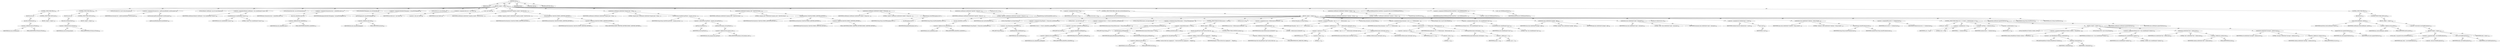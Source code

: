 digraph "stop" {  
"111669149701" [label = <(METHOD,stop)<SUB>153</SUB>> ]
"115964117003" [label = <(PARAM,this)<SUB>153</SUB>> ]
"25769803782" [label = <(BLOCK,&lt;empty&gt;,&lt;empty&gt;)<SUB>153</SUB>> ]
"47244640256" [label = <(CONTROL_STRUCTURE,TRY,try)<SUB>155</SUB>> ]
"25769803783" [label = <(BLOCK,try,try)<SUB>155</SUB>> ]
"30064771110" [label = <(join,this.errThread.join())<SUB>156</SUB>> ]
"30064771111" [label = <(&lt;operator&gt;.fieldAccess,this.errThread)<SUB>156</SUB>> ]
"68719476763" [label = <(IDENTIFIER,this,this.errThread.join())> ]
"55834574864" [label = <(FIELD_IDENTIFIER,errThread,errThread)<SUB>156</SUB>> ]
"47244640257" [label = <(CONTROL_STRUCTURE,CATCH,catch)<SUB>157</SUB>> ]
"25769803784" [label = <(BLOCK,&lt;empty&gt;,&lt;empty&gt;)<SUB>157</SUB>> ]
"47244640258" [label = <(CONTROL_STRUCTURE,TRY,try)<SUB>159</SUB>> ]
"25769803785" [label = <(BLOCK,try,try)<SUB>159</SUB>> ]
"30064771112" [label = <(flush,this.errStream.flush())<SUB>160</SUB>> ]
"30064771113" [label = <(&lt;operator&gt;.fieldAccess,this.errStream)<SUB>160</SUB>> ]
"68719476764" [label = <(IDENTIFIER,this,this.errStream.flush())> ]
"55834574865" [label = <(FIELD_IDENTIFIER,errStream,errStream)<SUB>160</SUB>> ]
"47244640259" [label = <(CONTROL_STRUCTURE,CATCH,catch)<SUB>161</SUB>> ]
"25769803786" [label = <(BLOCK,&lt;empty&gt;,&lt;empty&gt;)<SUB>161</SUB>> ]
"94489280513" [label = <(LOCAL,Document doc: org.w3c.dom.Document)<SUB>165</SUB>> ]
"30064771114" [label = <(&lt;operator&gt;.assignment,Document doc = getDocumentBuilder().newDocument())<SUB>165</SUB>> ]
"68719476765" [label = <(IDENTIFIER,doc,Document doc = getDocumentBuilder().newDocument())<SUB>165</SUB>> ]
"30064771115" [label = <(newDocument,getDocumentBuilder().newDocument())<SUB>165</SUB>> ]
"30064771116" [label = <(getDocumentBuilder,getDocumentBuilder())<SUB>165</SUB>> ]
"94489280514" [label = <(LOCAL,Element rootElement: org.w3c.dom.Element)<SUB>166</SUB>> ]
"30064771117" [label = <(&lt;operator&gt;.assignment,Element rootElement = doc.createElement(&quot;classes&quot;))<SUB>166</SUB>> ]
"68719476766" [label = <(IDENTIFIER,rootElement,Element rootElement = doc.createElement(&quot;classes&quot;))<SUB>166</SUB>> ]
"30064771118" [label = <(createElement,doc.createElement(&quot;classes&quot;))<SUB>166</SUB>> ]
"68719476767" [label = <(IDENTIFIER,doc,doc.createElement(&quot;classes&quot;))<SUB>166</SUB>> ]
"90194313217" [label = <(LITERAL,&quot;classes&quot;,doc.createElement(&quot;classes&quot;))<SUB>166</SUB>> ]
"94489280515" [label = <(LOCAL,Enumeration keys: java.util.Enumeration)<SUB>167</SUB>> ]
"30064771119" [label = <(&lt;operator&gt;.assignment,Enumeration keys = auditedFiles.keys())<SUB>167</SUB>> ]
"68719476768" [label = <(IDENTIFIER,keys,Enumeration keys = auditedFiles.keys())<SUB>167</SUB>> ]
"30064771120" [label = <(keys,this.auditedFiles.keys())<SUB>167</SUB>> ]
"30064771121" [label = <(&lt;operator&gt;.fieldAccess,this.auditedFiles)<SUB>167</SUB>> ]
"68719476769" [label = <(IDENTIFIER,this,this.auditedFiles.keys())> ]
"55834574866" [label = <(FIELD_IDENTIFIER,auditedFiles,auditedFiles)<SUB>167</SUB>> ]
"94489280516" [label = <(LOCAL,Hashtable filemapping: java.util.Hashtable)<SUB>168</SUB>> ]
"30064771122" [label = <(&lt;operator&gt;.assignment,Hashtable filemapping = task.getFileMapping())<SUB>168</SUB>> ]
"68719476770" [label = <(IDENTIFIER,filemapping,Hashtable filemapping = task.getFileMapping())<SUB>168</SUB>> ]
"30064771123" [label = <(getFileMapping,this.task.getFileMapping())<SUB>168</SUB>> ]
"30064771124" [label = <(&lt;operator&gt;.fieldAccess,this.task)<SUB>168</SUB>> ]
"68719476771" [label = <(IDENTIFIER,this,this.task.getFileMapping())> ]
"55834574867" [label = <(FIELD_IDENTIFIER,task,task)<SUB>168</SUB>> ]
"94489280517" [label = <(LOCAL,Date now: java.util.Date)<SUB>169</SUB>> ]
"30064771125" [label = <(&lt;operator&gt;.assignment,Date now = new Date())<SUB>169</SUB>> ]
"68719476772" [label = <(IDENTIFIER,now,Date now = new Date())<SUB>169</SUB>> ]
"30064771126" [label = <(&lt;operator&gt;.alloc,new Date())<SUB>169</SUB>> ]
"30064771127" [label = <(&lt;init&gt;,new Date())<SUB>169</SUB>> ]
"68719476773" [label = <(IDENTIFIER,now,new Date())<SUB>169</SUB>> ]
"30064771128" [label = <(setAttribute,setAttribute(&quot;snapshot_created&quot;, DateUtils.form...)<SUB>170</SUB>> ]
"68719476774" [label = <(IDENTIFIER,rootElement,setAttribute(&quot;snapshot_created&quot;, DateUtils.form...)<SUB>170</SUB>> ]
"90194313218" [label = <(LITERAL,&quot;snapshot_created&quot;,setAttribute(&quot;snapshot_created&quot;, DateUtils.form...)<SUB>170</SUB>> ]
"30064771129" [label = <(format,format(now, DateUtils.ISO8601_DATETIME_PATTERN))<SUB>171</SUB>> ]
"68719476775" [label = <(IDENTIFIER,DateUtils,format(now, DateUtils.ISO8601_DATETIME_PATTERN))<SUB>171</SUB>> ]
"68719476776" [label = <(IDENTIFIER,now,format(now, DateUtils.ISO8601_DATETIME_PATTERN))<SUB>171</SUB>> ]
"30064771130" [label = <(&lt;operator&gt;.fieldAccess,DateUtils.ISO8601_DATETIME_PATTERN)<SUB>171</SUB>> ]
"68719476777" [label = <(IDENTIFIER,DateUtils,format(now, DateUtils.ISO8601_DATETIME_PATTERN))<SUB>171</SUB>> ]
"55834574868" [label = <(FIELD_IDENTIFIER,ISO8601_DATETIME_PATTERN,ISO8601_DATETIME_PATTERN)<SUB>171</SUB>> ]
"30064771131" [label = <(setAttribute,rootElement.setAttribute(&quot;elapsed_time&quot;, String...)<SUB>172</SUB>> ]
"68719476778" [label = <(IDENTIFIER,rootElement,rootElement.setAttribute(&quot;elapsed_time&quot;, String...)<SUB>172</SUB>> ]
"90194313219" [label = <(LITERAL,&quot;elapsed_time&quot;,rootElement.setAttribute(&quot;elapsed_time&quot;, String...)<SUB>172</SUB>> ]
"30064771132" [label = <(valueOf,String.valueOf(now.getTime() - program_start.ge...)<SUB>173</SUB>> ]
"68719476779" [label = <(IDENTIFIER,String,String.valueOf(now.getTime() - program_start.ge...)<SUB>173</SUB>> ]
"30064771133" [label = <(&lt;operator&gt;.subtraction,now.getTime() - program_start.getTime())<SUB>173</SUB>> ]
"30064771134" [label = <(getTime,now.getTime())<SUB>173</SUB>> ]
"68719476780" [label = <(IDENTIFIER,now,now.getTime())<SUB>173</SUB>> ]
"30064771135" [label = <(getTime,this.program_start.getTime())<SUB>173</SUB>> ]
"30064771136" [label = <(&lt;operator&gt;.fieldAccess,this.program_start)<SUB>173</SUB>> ]
"68719476781" [label = <(IDENTIFIER,this,this.program_start.getTime())> ]
"55834574869" [label = <(FIELD_IDENTIFIER,program_start,program_start)<SUB>173</SUB>> ]
"30064771137" [label = <(setAttribute,setAttribute(&quot;program_start&quot;, DateUtils.format(...)<SUB>174</SUB>> ]
"68719476782" [label = <(IDENTIFIER,rootElement,setAttribute(&quot;program_start&quot;, DateUtils.format(...)<SUB>174</SUB>> ]
"90194313220" [label = <(LITERAL,&quot;program_start&quot;,setAttribute(&quot;program_start&quot;, DateUtils.format(...)<SUB>174</SUB>> ]
"30064771138" [label = <(format,format(now, DateUtils.ISO8601_DATETIME_PATTERN))<SUB>175</SUB>> ]
"68719476783" [label = <(IDENTIFIER,DateUtils,format(now, DateUtils.ISO8601_DATETIME_PATTERN))<SUB>175</SUB>> ]
"68719476784" [label = <(IDENTIFIER,now,format(now, DateUtils.ISO8601_DATETIME_PATTERN))<SUB>175</SUB>> ]
"30064771139" [label = <(&lt;operator&gt;.fieldAccess,DateUtils.ISO8601_DATETIME_PATTERN)<SUB>175</SUB>> ]
"68719476785" [label = <(IDENTIFIER,DateUtils,format(now, DateUtils.ISO8601_DATETIME_PATTERN))<SUB>175</SUB>> ]
"55834574870" [label = <(FIELD_IDENTIFIER,ISO8601_DATETIME_PATTERN,ISO8601_DATETIME_PATTERN)<SUB>175</SUB>> ]
"30064771140" [label = <(setAttribute,rootElement.setAttribute(&quot;audited&quot;, String.valu...)<SUB>176</SUB>> ]
"68719476786" [label = <(IDENTIFIER,rootElement,rootElement.setAttribute(&quot;audited&quot;, String.valu...)<SUB>176</SUB>> ]
"90194313221" [label = <(LITERAL,&quot;audited&quot;,rootElement.setAttribute(&quot;audited&quot;, String.valu...)<SUB>176</SUB>> ]
"30064771141" [label = <(valueOf,String.valueOf(filemapping.size()))<SUB>177</SUB>> ]
"68719476787" [label = <(IDENTIFIER,String,String.valueOf(filemapping.size()))<SUB>177</SUB>> ]
"30064771142" [label = <(size,filemapping.size())<SUB>177</SUB>> ]
"68719476788" [label = <(IDENTIFIER,filemapping,filemapping.size())<SUB>177</SUB>> ]
"30064771143" [label = <(setAttribute,rootElement.setAttribute(&quot;reported&quot;, String.val...)<SUB>178</SUB>> ]
"68719476789" [label = <(IDENTIFIER,rootElement,rootElement.setAttribute(&quot;reported&quot;, String.val...)<SUB>178</SUB>> ]
"90194313222" [label = <(LITERAL,&quot;reported&quot;,rootElement.setAttribute(&quot;reported&quot;, String.val...)<SUB>178</SUB>> ]
"30064771144" [label = <(valueOf,String.valueOf(auditedFiles.size()))<SUB>179</SUB>> ]
"68719476790" [label = <(IDENTIFIER,String,String.valueOf(auditedFiles.size()))<SUB>179</SUB>> ]
"30064771145" [label = <(size,this.auditedFiles.size())<SUB>179</SUB>> ]
"30064771146" [label = <(&lt;operator&gt;.fieldAccess,this.auditedFiles)<SUB>179</SUB>> ]
"68719476791" [label = <(IDENTIFIER,this,this.auditedFiles.size())> ]
"55834574871" [label = <(FIELD_IDENTIFIER,auditedFiles,auditedFiles)<SUB>179</SUB>> ]
"94489280518" [label = <(LOCAL,int errors: int)<SUB>180</SUB>> ]
"30064771147" [label = <(&lt;operator&gt;.assignment,int errors = 0)<SUB>180</SUB>> ]
"68719476792" [label = <(IDENTIFIER,errors,int errors = 0)<SUB>180</SUB>> ]
"90194313223" [label = <(LITERAL,0,int errors = 0)<SUB>180</SUB>> ]
"47244640260" [label = <(CONTROL_STRUCTURE,WHILE,while (keys.hasMoreElements()))<SUB>181</SUB>> ]
"30064771148" [label = <(hasMoreElements,keys.hasMoreElements())<SUB>181</SUB>> ]
"68719476793" [label = <(IDENTIFIER,keys,keys.hasMoreElements())<SUB>181</SUB>> ]
"25769803787" [label = <(BLOCK,&lt;empty&gt;,&lt;empty&gt;)<SUB>181</SUB>> ]
"94489280519" [label = <(LOCAL,String filepath: java.lang.String)<SUB>182</SUB>> ]
"30064771149" [label = <(&lt;operator&gt;.assignment,String filepath = (String) keys.nextElement())<SUB>182</SUB>> ]
"68719476794" [label = <(IDENTIFIER,filepath,String filepath = (String) keys.nextElement())<SUB>182</SUB>> ]
"30064771150" [label = <(&lt;operator&gt;.cast,(String) keys.nextElement())<SUB>182</SUB>> ]
"180388626432" [label = <(TYPE_REF,String,String)<SUB>182</SUB>> ]
"30064771151" [label = <(nextElement,keys.nextElement())<SUB>182</SUB>> ]
"68719476795" [label = <(IDENTIFIER,keys,keys.nextElement())<SUB>182</SUB>> ]
"94489280520" [label = <(LOCAL,Vector v: java.util.Vector)<SUB>183</SUB>> ]
"30064771152" [label = <(&lt;operator&gt;.assignment,Vector v = (Vector) auditedFiles.get(filepath))<SUB>183</SUB>> ]
"68719476796" [label = <(IDENTIFIER,v,Vector v = (Vector) auditedFiles.get(filepath))<SUB>183</SUB>> ]
"30064771153" [label = <(&lt;operator&gt;.cast,(Vector) auditedFiles.get(filepath))<SUB>183</SUB>> ]
"180388626433" [label = <(TYPE_REF,Vector,Vector)<SUB>183</SUB>> ]
"30064771154" [label = <(get,this.auditedFiles.get(filepath))<SUB>183</SUB>> ]
"30064771155" [label = <(&lt;operator&gt;.fieldAccess,this.auditedFiles)<SUB>183</SUB>> ]
"68719476797" [label = <(IDENTIFIER,this,this.auditedFiles.get(filepath))> ]
"55834574872" [label = <(FIELD_IDENTIFIER,auditedFiles,auditedFiles)<SUB>183</SUB>> ]
"68719476798" [label = <(IDENTIFIER,filepath,this.auditedFiles.get(filepath))<SUB>183</SUB>> ]
"94489280521" [label = <(LOCAL,String fullclassname: java.lang.String)<SUB>184</SUB>> ]
"30064771156" [label = <(&lt;operator&gt;.assignment,String fullclassname = (String) filemapping.get...)<SUB>184</SUB>> ]
"68719476799" [label = <(IDENTIFIER,fullclassname,String fullclassname = (String) filemapping.get...)<SUB>184</SUB>> ]
"30064771157" [label = <(&lt;operator&gt;.cast,(String) filemapping.get(filepath))<SUB>184</SUB>> ]
"180388626434" [label = <(TYPE_REF,String,String)<SUB>184</SUB>> ]
"30064771158" [label = <(get,filemapping.get(filepath))<SUB>184</SUB>> ]
"68719476800" [label = <(IDENTIFIER,filemapping,filemapping.get(filepath))<SUB>184</SUB>> ]
"68719476801" [label = <(IDENTIFIER,filepath,filemapping.get(filepath))<SUB>184</SUB>> ]
"47244640261" [label = <(CONTROL_STRUCTURE,IF,if (fullclassname == null))<SUB>185</SUB>> ]
"30064771159" [label = <(&lt;operator&gt;.equals,fullclassname == null)<SUB>185</SUB>> ]
"68719476802" [label = <(IDENTIFIER,fullclassname,fullclassname == null)<SUB>185</SUB>> ]
"90194313224" [label = <(LITERAL,null,fullclassname == null)<SUB>185</SUB>> ]
"25769803788" [label = <(BLOCK,&lt;empty&gt;,&lt;empty&gt;)<SUB>185</SUB>> ]
"30064771160" [label = <(log,this.task.getProject().log(&quot;Could not find clas...)<SUB>186</SUB>> ]
"30064771161" [label = <(getProject,this.task.getProject())<SUB>186</SUB>> ]
"30064771162" [label = <(&lt;operator&gt;.fieldAccess,this.task)<SUB>186</SUB>> ]
"68719476803" [label = <(IDENTIFIER,this,this.task.getProject())> ]
"55834574873" [label = <(FIELD_IDENTIFIER,task,task)<SUB>186</SUB>> ]
"30064771163" [label = <(&lt;operator&gt;.addition,&quot;Could not find class mapping for &quot; + filepath)<SUB>186</SUB>> ]
"90194313225" [label = <(LITERAL,&quot;Could not find class mapping for &quot;,&quot;Could not find class mapping for &quot; + filepath)<SUB>186</SUB>> ]
"68719476804" [label = <(IDENTIFIER,filepath,&quot;Could not find class mapping for &quot; + filepath)<SUB>187</SUB>> ]
"30064771164" [label = <(&lt;operator&gt;.fieldAccess,Project.MSG_WARN)<SUB>187</SUB>> ]
"68719476805" [label = <(IDENTIFIER,Project,this.task.getProject().log(&quot;Could not find clas...)<SUB>187</SUB>> ]
"55834574874" [label = <(FIELD_IDENTIFIER,MSG_WARN,MSG_WARN)<SUB>187</SUB>> ]
"47244640262" [label = <(CONTROL_STRUCTURE,CONTINUE,continue;)<SUB>188</SUB>> ]
"94489280522" [label = <(LOCAL,int pos: int)<SUB>190</SUB>> ]
"30064771165" [label = <(&lt;operator&gt;.assignment,int pos = fullclassname.lastIndexOf('.'))<SUB>190</SUB>> ]
"68719476806" [label = <(IDENTIFIER,pos,int pos = fullclassname.lastIndexOf('.'))<SUB>190</SUB>> ]
"30064771166" [label = <(lastIndexOf,fullclassname.lastIndexOf('.'))<SUB>190</SUB>> ]
"68719476807" [label = <(IDENTIFIER,fullclassname,fullclassname.lastIndexOf('.'))<SUB>190</SUB>> ]
"90194313226" [label = <(LITERAL,'.',fullclassname.lastIndexOf('.'))<SUB>190</SUB>> ]
"94489280523" [label = <(LOCAL,String pkg: java.lang.String)<SUB>191</SUB>> ]
"30064771167" [label = <(&lt;operator&gt;.assignment,String pkg = (pos == -1) ? &quot;&quot; : fullclassname.s...)<SUB>191</SUB>> ]
"68719476808" [label = <(IDENTIFIER,pkg,String pkg = (pos == -1) ? &quot;&quot; : fullclassname.s...)<SUB>191</SUB>> ]
"30064771168" [label = <(&lt;operator&gt;.conditional,(pos == -1) ? &quot;&quot; : fullclassname.substring(0, pos))<SUB>191</SUB>> ]
"30064771169" [label = <(&lt;operator&gt;.equals,pos == -1)<SUB>191</SUB>> ]
"68719476809" [label = <(IDENTIFIER,pos,pos == -1)<SUB>191</SUB>> ]
"30064771170" [label = <(&lt;operator&gt;.minus,-1)<SUB>191</SUB>> ]
"90194313227" [label = <(LITERAL,1,-1)<SUB>191</SUB>> ]
"90194313228" [label = <(LITERAL,&quot;&quot;,(pos == -1) ? &quot;&quot; : fullclassname.substring(0, pos))<SUB>191</SUB>> ]
"30064771171" [label = <(substring,fullclassname.substring(0, pos))<SUB>191</SUB>> ]
"68719476810" [label = <(IDENTIFIER,fullclassname,fullclassname.substring(0, pos))<SUB>191</SUB>> ]
"90194313229" [label = <(LITERAL,0,fullclassname.substring(0, pos))<SUB>191</SUB>> ]
"68719476811" [label = <(IDENTIFIER,pos,fullclassname.substring(0, pos))<SUB>191</SUB>> ]
"94489280524" [label = <(LOCAL,String clazzname: java.lang.String)<SUB>192</SUB>> ]
"30064771172" [label = <(&lt;operator&gt;.assignment,String clazzname = (pos == -1) ? fullclassname ...)<SUB>192</SUB>> ]
"68719476812" [label = <(IDENTIFIER,clazzname,String clazzname = (pos == -1) ? fullclassname ...)<SUB>192</SUB>> ]
"30064771173" [label = <(&lt;operator&gt;.conditional,(pos == -1) ? fullclassname : fullclassname.sub...)<SUB>192</SUB>> ]
"30064771174" [label = <(&lt;operator&gt;.equals,pos == -1)<SUB>192</SUB>> ]
"68719476813" [label = <(IDENTIFIER,pos,pos == -1)<SUB>192</SUB>> ]
"30064771175" [label = <(&lt;operator&gt;.minus,-1)<SUB>192</SUB>> ]
"90194313230" [label = <(LITERAL,1,-1)<SUB>192</SUB>> ]
"68719476814" [label = <(IDENTIFIER,fullclassname,(pos == -1) ? fullclassname : fullclassname.sub...)<SUB>192</SUB>> ]
"30064771176" [label = <(substring,fullclassname.substring(pos + 1))<SUB>192</SUB>> ]
"68719476815" [label = <(IDENTIFIER,fullclassname,fullclassname.substring(pos + 1))<SUB>192</SUB>> ]
"30064771177" [label = <(&lt;operator&gt;.addition,pos + 1)<SUB>192</SUB>> ]
"68719476816" [label = <(IDENTIFIER,pos,pos + 1)<SUB>192</SUB>> ]
"90194313231" [label = <(LITERAL,1,pos + 1)<SUB>192</SUB>> ]
"94489280525" [label = <(LOCAL,Element clazz: org.w3c.dom.Element)<SUB>193</SUB>> ]
"30064771178" [label = <(&lt;operator&gt;.assignment,Element clazz = doc.createElement(&quot;class&quot;))<SUB>193</SUB>> ]
"68719476817" [label = <(IDENTIFIER,clazz,Element clazz = doc.createElement(&quot;class&quot;))<SUB>193</SUB>> ]
"30064771179" [label = <(createElement,doc.createElement(&quot;class&quot;))<SUB>193</SUB>> ]
"68719476818" [label = <(IDENTIFIER,doc,doc.createElement(&quot;class&quot;))<SUB>193</SUB>> ]
"90194313232" [label = <(LITERAL,&quot;class&quot;,doc.createElement(&quot;class&quot;))<SUB>193</SUB>> ]
"30064771180" [label = <(setAttribute,clazz.setAttribute(&quot;package&quot;, pkg))<SUB>194</SUB>> ]
"68719476819" [label = <(IDENTIFIER,clazz,clazz.setAttribute(&quot;package&quot;, pkg))<SUB>194</SUB>> ]
"90194313233" [label = <(LITERAL,&quot;package&quot;,clazz.setAttribute(&quot;package&quot;, pkg))<SUB>194</SUB>> ]
"68719476820" [label = <(IDENTIFIER,pkg,clazz.setAttribute(&quot;package&quot;, pkg))<SUB>194</SUB>> ]
"30064771181" [label = <(setAttribute,clazz.setAttribute(&quot;name&quot;, clazzname))<SUB>195</SUB>> ]
"68719476821" [label = <(IDENTIFIER,clazz,clazz.setAttribute(&quot;name&quot;, clazzname))<SUB>195</SUB>> ]
"90194313234" [label = <(LITERAL,&quot;name&quot;,clazz.setAttribute(&quot;name&quot;, clazzname))<SUB>195</SUB>> ]
"68719476822" [label = <(IDENTIFIER,clazzname,clazz.setAttribute(&quot;name&quot;, clazzname))<SUB>195</SUB>> ]
"94489280526" [label = <(LOCAL,int violationCount: int)<SUB>196</SUB>> ]
"30064771182" [label = <(&lt;operator&gt;.assignment,int violationCount = v.size())<SUB>196</SUB>> ]
"68719476823" [label = <(IDENTIFIER,violationCount,int violationCount = v.size())<SUB>196</SUB>> ]
"30064771183" [label = <(size,v.size())<SUB>196</SUB>> ]
"68719476824" [label = <(IDENTIFIER,v,v.size())<SUB>196</SUB>> ]
"30064771184" [label = <(setAttribute,clazz.setAttribute(&quot;violations&quot;, String.valueOf...)<SUB>197</SUB>> ]
"68719476825" [label = <(IDENTIFIER,clazz,clazz.setAttribute(&quot;violations&quot;, String.valueOf...)<SUB>197</SUB>> ]
"90194313235" [label = <(LITERAL,&quot;violations&quot;,clazz.setAttribute(&quot;violations&quot;, String.valueOf...)<SUB>197</SUB>> ]
"30064771185" [label = <(valueOf,String.valueOf(violationCount))<SUB>197</SUB>> ]
"68719476826" [label = <(IDENTIFIER,String,String.valueOf(violationCount))<SUB>197</SUB>> ]
"68719476827" [label = <(IDENTIFIER,violationCount,String.valueOf(violationCount))<SUB>197</SUB>> ]
"30064771186" [label = <(&lt;operator&gt;.assignmentPlus,errors += violationCount)<SUB>198</SUB>> ]
"68719476828" [label = <(IDENTIFIER,errors,errors += violationCount)<SUB>198</SUB>> ]
"68719476829" [label = <(IDENTIFIER,violationCount,errors += violationCount)<SUB>198</SUB>> ]
"47244640263" [label = <(CONTROL_STRUCTURE,FOR,for (int i = 0; Some(i &lt; violationCount); i++))<SUB>199</SUB>> ]
"94489280527" [label = <(LOCAL,int i: int)<SUB>199</SUB>> ]
"30064771187" [label = <(&lt;operator&gt;.assignment,int i = 0)<SUB>199</SUB>> ]
"68719476830" [label = <(IDENTIFIER,i,int i = 0)<SUB>199</SUB>> ]
"90194313236" [label = <(LITERAL,0,int i = 0)<SUB>199</SUB>> ]
"30064771188" [label = <(&lt;operator&gt;.lessThan,i &lt; violationCount)<SUB>199</SUB>> ]
"68719476831" [label = <(IDENTIFIER,i,i &lt; violationCount)<SUB>199</SUB>> ]
"68719476832" [label = <(IDENTIFIER,violationCount,i &lt; violationCount)<SUB>199</SUB>> ]
"30064771189" [label = <(&lt;operator&gt;.postIncrement,i++)<SUB>199</SUB>> ]
"68719476833" [label = <(IDENTIFIER,i,i++)<SUB>199</SUB>> ]
"25769803789" [label = <(BLOCK,&lt;empty&gt;,&lt;empty&gt;)<SUB>199</SUB>> ]
"94489280528" [label = <(LOCAL,MAuditParser.Violation violation: ANY)<SUB>200</SUB>> ]
"30064771190" [label = <(&lt;operator&gt;.assignment,MAuditParser.Violation violation = (MAuditParse...)<SUB>200</SUB>> ]
"68719476834" [label = <(IDENTIFIER,violation,MAuditParser.Violation violation = (MAuditParse...)<SUB>200</SUB>> ]
"30064771191" [label = <(&lt;operator&gt;.cast,(MAuditParser.Violation) v.elementAt(i))<SUB>200</SUB>> ]
"180388626435" [label = <(TYPE_REF,MAuditParser.Violation,MAuditParser.Violation)<SUB>200</SUB>> ]
"30064771192" [label = <(elementAt,v.elementAt(i))<SUB>200</SUB>> ]
"68719476835" [label = <(IDENTIFIER,v,v.elementAt(i))<SUB>200</SUB>> ]
"68719476836" [label = <(IDENTIFIER,i,v.elementAt(i))<SUB>200</SUB>> ]
"94489280529" [label = <(LOCAL,Element error: org.w3c.dom.Element)<SUB>201</SUB>> ]
"30064771193" [label = <(&lt;operator&gt;.assignment,Element error = doc.createElement(&quot;violation&quot;))<SUB>201</SUB>> ]
"68719476837" [label = <(IDENTIFIER,error,Element error = doc.createElement(&quot;violation&quot;))<SUB>201</SUB>> ]
"30064771194" [label = <(createElement,doc.createElement(&quot;violation&quot;))<SUB>201</SUB>> ]
"68719476838" [label = <(IDENTIFIER,doc,doc.createElement(&quot;violation&quot;))<SUB>201</SUB>> ]
"90194313237" [label = <(LITERAL,&quot;violation&quot;,doc.createElement(&quot;violation&quot;))<SUB>201</SUB>> ]
"30064771195" [label = <(setAttribute,setAttribute(&quot;line&quot;, violation.line))<SUB>202</SUB>> ]
"68719476839" [label = <(IDENTIFIER,error,setAttribute(&quot;line&quot;, violation.line))<SUB>202</SUB>> ]
"90194313238" [label = <(LITERAL,&quot;line&quot;,setAttribute(&quot;line&quot;, violation.line))<SUB>202</SUB>> ]
"30064771196" [label = <(&lt;operator&gt;.fieldAccess,violation.line)<SUB>202</SUB>> ]
"68719476840" [label = <(IDENTIFIER,violation,setAttribute(&quot;line&quot;, violation.line))<SUB>202</SUB>> ]
"55834574875" [label = <(FIELD_IDENTIFIER,line,line)<SUB>202</SUB>> ]
"30064771197" [label = <(setAttribute,setAttribute(&quot;message&quot;, violation.error))<SUB>203</SUB>> ]
"68719476841" [label = <(IDENTIFIER,error,setAttribute(&quot;message&quot;, violation.error))<SUB>203</SUB>> ]
"90194313239" [label = <(LITERAL,&quot;message&quot;,setAttribute(&quot;message&quot;, violation.error))<SUB>203</SUB>> ]
"30064771198" [label = <(&lt;operator&gt;.fieldAccess,violation.error)<SUB>203</SUB>> ]
"68719476842" [label = <(IDENTIFIER,violation,setAttribute(&quot;message&quot;, violation.error))<SUB>203</SUB>> ]
"55834574876" [label = <(FIELD_IDENTIFIER,error,error)<SUB>203</SUB>> ]
"30064771199" [label = <(appendChild,clazz.appendChild(error))<SUB>204</SUB>> ]
"68719476843" [label = <(IDENTIFIER,clazz,clazz.appendChild(error))<SUB>204</SUB>> ]
"68719476844" [label = <(IDENTIFIER,error,clazz.appendChild(error))<SUB>204</SUB>> ]
"30064771200" [label = <(appendChild,rootElement.appendChild(clazz))<SUB>206</SUB>> ]
"68719476845" [label = <(IDENTIFIER,rootElement,rootElement.appendChild(clazz))<SUB>206</SUB>> ]
"68719476846" [label = <(IDENTIFIER,clazz,rootElement.appendChild(clazz))<SUB>206</SUB>> ]
"30064771201" [label = <(setAttribute,rootElement.setAttribute(&quot;violations&quot;, String.v...)<SUB>208</SUB>> ]
"68719476847" [label = <(IDENTIFIER,rootElement,rootElement.setAttribute(&quot;violations&quot;, String.v...)<SUB>208</SUB>> ]
"90194313240" [label = <(LITERAL,&quot;violations&quot;,rootElement.setAttribute(&quot;violations&quot;, String.v...)<SUB>208</SUB>> ]
"30064771202" [label = <(valueOf,String.valueOf(errors))<SUB>208</SUB>> ]
"68719476848" [label = <(IDENTIFIER,String,String.valueOf(errors))<SUB>208</SUB>> ]
"68719476849" [label = <(IDENTIFIER,errors,String.valueOf(errors))<SUB>208</SUB>> ]
"94489280530" [label = <(LOCAL,DOMElementWriter domWriter: org.apache.tools.ant.util.DOMElementWriter)<SUB>211</SUB>> ]
"30064771203" [label = <(&lt;operator&gt;.assignment,DOMElementWriter domWriter = new DOMElementWrit...)<SUB>211</SUB>> ]
"68719476850" [label = <(IDENTIFIER,domWriter,DOMElementWriter domWriter = new DOMElementWrit...)<SUB>211</SUB>> ]
"30064771204" [label = <(&lt;operator&gt;.alloc,new DOMElementWriter())<SUB>211</SUB>> ]
"30064771205" [label = <(&lt;init&gt;,new DOMElementWriter())<SUB>211</SUB>> ]
"68719476851" [label = <(IDENTIFIER,domWriter,new DOMElementWriter())<SUB>211</SUB>> ]
"47244640264" [label = <(CONTROL_STRUCTURE,TRY,try)<SUB>212</SUB>> ]
"25769803790" [label = <(BLOCK,try,try)<SUB>212</SUB>> ]
"30064771206" [label = <(write,write(rootElement, xmlOut))<SUB>213</SUB>> ]
"68719476852" [label = <(IDENTIFIER,domWriter,write(rootElement, xmlOut))<SUB>213</SUB>> ]
"68719476853" [label = <(IDENTIFIER,rootElement,write(rootElement, xmlOut))<SUB>213</SUB>> ]
"30064771207" [label = <(&lt;operator&gt;.fieldAccess,this.xmlOut)<SUB>213</SUB>> ]
"68719476854" [label = <(IDENTIFIER,this,write(rootElement, xmlOut))> ]
"55834574877" [label = <(FIELD_IDENTIFIER,xmlOut,xmlOut)<SUB>213</SUB>> ]
"47244640265" [label = <(CONTROL_STRUCTURE,CATCH,catch)<SUB>214</SUB>> ]
"25769803791" [label = <(BLOCK,&lt;empty&gt;,&lt;empty&gt;)<SUB>214</SUB>> ]
"30064771208" [label = <(&lt;operator&gt;.throw,throw new BuildException(e);)<SUB>215</SUB>> ]
"25769803792" [label = <(BLOCK,&lt;empty&gt;,&lt;empty&gt;)<SUB>215</SUB>> ]
"94489280531" [label = <(LOCAL,$obj1: org.apache.tools.ant.BuildException)<SUB>215</SUB>> ]
"30064771209" [label = <(&lt;operator&gt;.assignment,$obj1 = new BuildException(e))<SUB>215</SUB>> ]
"68719476855" [label = <(IDENTIFIER,$obj1,$obj1 = new BuildException(e))<SUB>215</SUB>> ]
"30064771210" [label = <(&lt;operator&gt;.alloc,new BuildException(e))<SUB>215</SUB>> ]
"30064771211" [label = <(&lt;init&gt;,new BuildException(e))<SUB>215</SUB>> ]
"68719476856" [label = <(IDENTIFIER,$obj1,new BuildException(e))<SUB>215</SUB>> ]
"68719476857" [label = <(IDENTIFIER,e,new BuildException(e))<SUB>215</SUB>> ]
"68719476858" [label = <(IDENTIFIER,$obj1,&lt;empty&gt;)<SUB>215</SUB>> ]
"133143986192" [label = <(MODIFIER,PUBLIC)> ]
"133143986193" [label = <(MODIFIER,VIRTUAL)> ]
"128849018885" [label = <(METHOD_RETURN,void)<SUB>153</SUB>> ]
  "111669149701" -> "115964117003"  [ label = "AST: "] 
  "111669149701" -> "25769803782"  [ label = "AST: "] 
  "111669149701" -> "133143986192"  [ label = "AST: "] 
  "111669149701" -> "133143986193"  [ label = "AST: "] 
  "111669149701" -> "128849018885"  [ label = "AST: "] 
  "25769803782" -> "47244640256"  [ label = "AST: "] 
  "25769803782" -> "47244640258"  [ label = "AST: "] 
  "25769803782" -> "94489280513"  [ label = "AST: "] 
  "25769803782" -> "30064771114"  [ label = "AST: "] 
  "25769803782" -> "94489280514"  [ label = "AST: "] 
  "25769803782" -> "30064771117"  [ label = "AST: "] 
  "25769803782" -> "94489280515"  [ label = "AST: "] 
  "25769803782" -> "30064771119"  [ label = "AST: "] 
  "25769803782" -> "94489280516"  [ label = "AST: "] 
  "25769803782" -> "30064771122"  [ label = "AST: "] 
  "25769803782" -> "94489280517"  [ label = "AST: "] 
  "25769803782" -> "30064771125"  [ label = "AST: "] 
  "25769803782" -> "30064771127"  [ label = "AST: "] 
  "25769803782" -> "30064771128"  [ label = "AST: "] 
  "25769803782" -> "30064771131"  [ label = "AST: "] 
  "25769803782" -> "30064771137"  [ label = "AST: "] 
  "25769803782" -> "30064771140"  [ label = "AST: "] 
  "25769803782" -> "30064771143"  [ label = "AST: "] 
  "25769803782" -> "94489280518"  [ label = "AST: "] 
  "25769803782" -> "30064771147"  [ label = "AST: "] 
  "25769803782" -> "47244640260"  [ label = "AST: "] 
  "25769803782" -> "30064771201"  [ label = "AST: "] 
  "25769803782" -> "94489280530"  [ label = "AST: "] 
  "25769803782" -> "30064771203"  [ label = "AST: "] 
  "25769803782" -> "30064771205"  [ label = "AST: "] 
  "25769803782" -> "47244640264"  [ label = "AST: "] 
  "47244640256" -> "25769803783"  [ label = "AST: "] 
  "47244640256" -> "47244640257"  [ label = "AST: "] 
  "25769803783" -> "30064771110"  [ label = "AST: "] 
  "30064771110" -> "30064771111"  [ label = "AST: "] 
  "30064771111" -> "68719476763"  [ label = "AST: "] 
  "30064771111" -> "55834574864"  [ label = "AST: "] 
  "47244640257" -> "25769803784"  [ label = "AST: "] 
  "47244640258" -> "25769803785"  [ label = "AST: "] 
  "47244640258" -> "47244640259"  [ label = "AST: "] 
  "25769803785" -> "30064771112"  [ label = "AST: "] 
  "30064771112" -> "30064771113"  [ label = "AST: "] 
  "30064771113" -> "68719476764"  [ label = "AST: "] 
  "30064771113" -> "55834574865"  [ label = "AST: "] 
  "47244640259" -> "25769803786"  [ label = "AST: "] 
  "30064771114" -> "68719476765"  [ label = "AST: "] 
  "30064771114" -> "30064771115"  [ label = "AST: "] 
  "30064771115" -> "30064771116"  [ label = "AST: "] 
  "30064771117" -> "68719476766"  [ label = "AST: "] 
  "30064771117" -> "30064771118"  [ label = "AST: "] 
  "30064771118" -> "68719476767"  [ label = "AST: "] 
  "30064771118" -> "90194313217"  [ label = "AST: "] 
  "30064771119" -> "68719476768"  [ label = "AST: "] 
  "30064771119" -> "30064771120"  [ label = "AST: "] 
  "30064771120" -> "30064771121"  [ label = "AST: "] 
  "30064771121" -> "68719476769"  [ label = "AST: "] 
  "30064771121" -> "55834574866"  [ label = "AST: "] 
  "30064771122" -> "68719476770"  [ label = "AST: "] 
  "30064771122" -> "30064771123"  [ label = "AST: "] 
  "30064771123" -> "30064771124"  [ label = "AST: "] 
  "30064771124" -> "68719476771"  [ label = "AST: "] 
  "30064771124" -> "55834574867"  [ label = "AST: "] 
  "30064771125" -> "68719476772"  [ label = "AST: "] 
  "30064771125" -> "30064771126"  [ label = "AST: "] 
  "30064771127" -> "68719476773"  [ label = "AST: "] 
  "30064771128" -> "68719476774"  [ label = "AST: "] 
  "30064771128" -> "90194313218"  [ label = "AST: "] 
  "30064771128" -> "30064771129"  [ label = "AST: "] 
  "30064771129" -> "68719476775"  [ label = "AST: "] 
  "30064771129" -> "68719476776"  [ label = "AST: "] 
  "30064771129" -> "30064771130"  [ label = "AST: "] 
  "30064771130" -> "68719476777"  [ label = "AST: "] 
  "30064771130" -> "55834574868"  [ label = "AST: "] 
  "30064771131" -> "68719476778"  [ label = "AST: "] 
  "30064771131" -> "90194313219"  [ label = "AST: "] 
  "30064771131" -> "30064771132"  [ label = "AST: "] 
  "30064771132" -> "68719476779"  [ label = "AST: "] 
  "30064771132" -> "30064771133"  [ label = "AST: "] 
  "30064771133" -> "30064771134"  [ label = "AST: "] 
  "30064771133" -> "30064771135"  [ label = "AST: "] 
  "30064771134" -> "68719476780"  [ label = "AST: "] 
  "30064771135" -> "30064771136"  [ label = "AST: "] 
  "30064771136" -> "68719476781"  [ label = "AST: "] 
  "30064771136" -> "55834574869"  [ label = "AST: "] 
  "30064771137" -> "68719476782"  [ label = "AST: "] 
  "30064771137" -> "90194313220"  [ label = "AST: "] 
  "30064771137" -> "30064771138"  [ label = "AST: "] 
  "30064771138" -> "68719476783"  [ label = "AST: "] 
  "30064771138" -> "68719476784"  [ label = "AST: "] 
  "30064771138" -> "30064771139"  [ label = "AST: "] 
  "30064771139" -> "68719476785"  [ label = "AST: "] 
  "30064771139" -> "55834574870"  [ label = "AST: "] 
  "30064771140" -> "68719476786"  [ label = "AST: "] 
  "30064771140" -> "90194313221"  [ label = "AST: "] 
  "30064771140" -> "30064771141"  [ label = "AST: "] 
  "30064771141" -> "68719476787"  [ label = "AST: "] 
  "30064771141" -> "30064771142"  [ label = "AST: "] 
  "30064771142" -> "68719476788"  [ label = "AST: "] 
  "30064771143" -> "68719476789"  [ label = "AST: "] 
  "30064771143" -> "90194313222"  [ label = "AST: "] 
  "30064771143" -> "30064771144"  [ label = "AST: "] 
  "30064771144" -> "68719476790"  [ label = "AST: "] 
  "30064771144" -> "30064771145"  [ label = "AST: "] 
  "30064771145" -> "30064771146"  [ label = "AST: "] 
  "30064771146" -> "68719476791"  [ label = "AST: "] 
  "30064771146" -> "55834574871"  [ label = "AST: "] 
  "30064771147" -> "68719476792"  [ label = "AST: "] 
  "30064771147" -> "90194313223"  [ label = "AST: "] 
  "47244640260" -> "30064771148"  [ label = "AST: "] 
  "47244640260" -> "25769803787"  [ label = "AST: "] 
  "30064771148" -> "68719476793"  [ label = "AST: "] 
  "25769803787" -> "94489280519"  [ label = "AST: "] 
  "25769803787" -> "30064771149"  [ label = "AST: "] 
  "25769803787" -> "94489280520"  [ label = "AST: "] 
  "25769803787" -> "30064771152"  [ label = "AST: "] 
  "25769803787" -> "94489280521"  [ label = "AST: "] 
  "25769803787" -> "30064771156"  [ label = "AST: "] 
  "25769803787" -> "47244640261"  [ label = "AST: "] 
  "25769803787" -> "94489280522"  [ label = "AST: "] 
  "25769803787" -> "30064771165"  [ label = "AST: "] 
  "25769803787" -> "94489280523"  [ label = "AST: "] 
  "25769803787" -> "30064771167"  [ label = "AST: "] 
  "25769803787" -> "94489280524"  [ label = "AST: "] 
  "25769803787" -> "30064771172"  [ label = "AST: "] 
  "25769803787" -> "94489280525"  [ label = "AST: "] 
  "25769803787" -> "30064771178"  [ label = "AST: "] 
  "25769803787" -> "30064771180"  [ label = "AST: "] 
  "25769803787" -> "30064771181"  [ label = "AST: "] 
  "25769803787" -> "94489280526"  [ label = "AST: "] 
  "25769803787" -> "30064771182"  [ label = "AST: "] 
  "25769803787" -> "30064771184"  [ label = "AST: "] 
  "25769803787" -> "30064771186"  [ label = "AST: "] 
  "25769803787" -> "47244640263"  [ label = "AST: "] 
  "25769803787" -> "30064771200"  [ label = "AST: "] 
  "30064771149" -> "68719476794"  [ label = "AST: "] 
  "30064771149" -> "30064771150"  [ label = "AST: "] 
  "30064771150" -> "180388626432"  [ label = "AST: "] 
  "30064771150" -> "30064771151"  [ label = "AST: "] 
  "30064771151" -> "68719476795"  [ label = "AST: "] 
  "30064771152" -> "68719476796"  [ label = "AST: "] 
  "30064771152" -> "30064771153"  [ label = "AST: "] 
  "30064771153" -> "180388626433"  [ label = "AST: "] 
  "30064771153" -> "30064771154"  [ label = "AST: "] 
  "30064771154" -> "30064771155"  [ label = "AST: "] 
  "30064771154" -> "68719476798"  [ label = "AST: "] 
  "30064771155" -> "68719476797"  [ label = "AST: "] 
  "30064771155" -> "55834574872"  [ label = "AST: "] 
  "30064771156" -> "68719476799"  [ label = "AST: "] 
  "30064771156" -> "30064771157"  [ label = "AST: "] 
  "30064771157" -> "180388626434"  [ label = "AST: "] 
  "30064771157" -> "30064771158"  [ label = "AST: "] 
  "30064771158" -> "68719476800"  [ label = "AST: "] 
  "30064771158" -> "68719476801"  [ label = "AST: "] 
  "47244640261" -> "30064771159"  [ label = "AST: "] 
  "47244640261" -> "25769803788"  [ label = "AST: "] 
  "30064771159" -> "68719476802"  [ label = "AST: "] 
  "30064771159" -> "90194313224"  [ label = "AST: "] 
  "25769803788" -> "30064771160"  [ label = "AST: "] 
  "25769803788" -> "47244640262"  [ label = "AST: "] 
  "30064771160" -> "30064771161"  [ label = "AST: "] 
  "30064771160" -> "30064771163"  [ label = "AST: "] 
  "30064771160" -> "30064771164"  [ label = "AST: "] 
  "30064771161" -> "30064771162"  [ label = "AST: "] 
  "30064771162" -> "68719476803"  [ label = "AST: "] 
  "30064771162" -> "55834574873"  [ label = "AST: "] 
  "30064771163" -> "90194313225"  [ label = "AST: "] 
  "30064771163" -> "68719476804"  [ label = "AST: "] 
  "30064771164" -> "68719476805"  [ label = "AST: "] 
  "30064771164" -> "55834574874"  [ label = "AST: "] 
  "30064771165" -> "68719476806"  [ label = "AST: "] 
  "30064771165" -> "30064771166"  [ label = "AST: "] 
  "30064771166" -> "68719476807"  [ label = "AST: "] 
  "30064771166" -> "90194313226"  [ label = "AST: "] 
  "30064771167" -> "68719476808"  [ label = "AST: "] 
  "30064771167" -> "30064771168"  [ label = "AST: "] 
  "30064771168" -> "30064771169"  [ label = "AST: "] 
  "30064771168" -> "90194313228"  [ label = "AST: "] 
  "30064771168" -> "30064771171"  [ label = "AST: "] 
  "30064771169" -> "68719476809"  [ label = "AST: "] 
  "30064771169" -> "30064771170"  [ label = "AST: "] 
  "30064771170" -> "90194313227"  [ label = "AST: "] 
  "30064771171" -> "68719476810"  [ label = "AST: "] 
  "30064771171" -> "90194313229"  [ label = "AST: "] 
  "30064771171" -> "68719476811"  [ label = "AST: "] 
  "30064771172" -> "68719476812"  [ label = "AST: "] 
  "30064771172" -> "30064771173"  [ label = "AST: "] 
  "30064771173" -> "30064771174"  [ label = "AST: "] 
  "30064771173" -> "68719476814"  [ label = "AST: "] 
  "30064771173" -> "30064771176"  [ label = "AST: "] 
  "30064771174" -> "68719476813"  [ label = "AST: "] 
  "30064771174" -> "30064771175"  [ label = "AST: "] 
  "30064771175" -> "90194313230"  [ label = "AST: "] 
  "30064771176" -> "68719476815"  [ label = "AST: "] 
  "30064771176" -> "30064771177"  [ label = "AST: "] 
  "30064771177" -> "68719476816"  [ label = "AST: "] 
  "30064771177" -> "90194313231"  [ label = "AST: "] 
  "30064771178" -> "68719476817"  [ label = "AST: "] 
  "30064771178" -> "30064771179"  [ label = "AST: "] 
  "30064771179" -> "68719476818"  [ label = "AST: "] 
  "30064771179" -> "90194313232"  [ label = "AST: "] 
  "30064771180" -> "68719476819"  [ label = "AST: "] 
  "30064771180" -> "90194313233"  [ label = "AST: "] 
  "30064771180" -> "68719476820"  [ label = "AST: "] 
  "30064771181" -> "68719476821"  [ label = "AST: "] 
  "30064771181" -> "90194313234"  [ label = "AST: "] 
  "30064771181" -> "68719476822"  [ label = "AST: "] 
  "30064771182" -> "68719476823"  [ label = "AST: "] 
  "30064771182" -> "30064771183"  [ label = "AST: "] 
  "30064771183" -> "68719476824"  [ label = "AST: "] 
  "30064771184" -> "68719476825"  [ label = "AST: "] 
  "30064771184" -> "90194313235"  [ label = "AST: "] 
  "30064771184" -> "30064771185"  [ label = "AST: "] 
  "30064771185" -> "68719476826"  [ label = "AST: "] 
  "30064771185" -> "68719476827"  [ label = "AST: "] 
  "30064771186" -> "68719476828"  [ label = "AST: "] 
  "30064771186" -> "68719476829"  [ label = "AST: "] 
  "47244640263" -> "94489280527"  [ label = "AST: "] 
  "47244640263" -> "30064771187"  [ label = "AST: "] 
  "47244640263" -> "30064771188"  [ label = "AST: "] 
  "47244640263" -> "30064771189"  [ label = "AST: "] 
  "47244640263" -> "25769803789"  [ label = "AST: "] 
  "30064771187" -> "68719476830"  [ label = "AST: "] 
  "30064771187" -> "90194313236"  [ label = "AST: "] 
  "30064771188" -> "68719476831"  [ label = "AST: "] 
  "30064771188" -> "68719476832"  [ label = "AST: "] 
  "30064771189" -> "68719476833"  [ label = "AST: "] 
  "25769803789" -> "94489280528"  [ label = "AST: "] 
  "25769803789" -> "30064771190"  [ label = "AST: "] 
  "25769803789" -> "94489280529"  [ label = "AST: "] 
  "25769803789" -> "30064771193"  [ label = "AST: "] 
  "25769803789" -> "30064771195"  [ label = "AST: "] 
  "25769803789" -> "30064771197"  [ label = "AST: "] 
  "25769803789" -> "30064771199"  [ label = "AST: "] 
  "30064771190" -> "68719476834"  [ label = "AST: "] 
  "30064771190" -> "30064771191"  [ label = "AST: "] 
  "30064771191" -> "180388626435"  [ label = "AST: "] 
  "30064771191" -> "30064771192"  [ label = "AST: "] 
  "30064771192" -> "68719476835"  [ label = "AST: "] 
  "30064771192" -> "68719476836"  [ label = "AST: "] 
  "30064771193" -> "68719476837"  [ label = "AST: "] 
  "30064771193" -> "30064771194"  [ label = "AST: "] 
  "30064771194" -> "68719476838"  [ label = "AST: "] 
  "30064771194" -> "90194313237"  [ label = "AST: "] 
  "30064771195" -> "68719476839"  [ label = "AST: "] 
  "30064771195" -> "90194313238"  [ label = "AST: "] 
  "30064771195" -> "30064771196"  [ label = "AST: "] 
  "30064771196" -> "68719476840"  [ label = "AST: "] 
  "30064771196" -> "55834574875"  [ label = "AST: "] 
  "30064771197" -> "68719476841"  [ label = "AST: "] 
  "30064771197" -> "90194313239"  [ label = "AST: "] 
  "30064771197" -> "30064771198"  [ label = "AST: "] 
  "30064771198" -> "68719476842"  [ label = "AST: "] 
  "30064771198" -> "55834574876"  [ label = "AST: "] 
  "30064771199" -> "68719476843"  [ label = "AST: "] 
  "30064771199" -> "68719476844"  [ label = "AST: "] 
  "30064771200" -> "68719476845"  [ label = "AST: "] 
  "30064771200" -> "68719476846"  [ label = "AST: "] 
  "30064771201" -> "68719476847"  [ label = "AST: "] 
  "30064771201" -> "90194313240"  [ label = "AST: "] 
  "30064771201" -> "30064771202"  [ label = "AST: "] 
  "30064771202" -> "68719476848"  [ label = "AST: "] 
  "30064771202" -> "68719476849"  [ label = "AST: "] 
  "30064771203" -> "68719476850"  [ label = "AST: "] 
  "30064771203" -> "30064771204"  [ label = "AST: "] 
  "30064771205" -> "68719476851"  [ label = "AST: "] 
  "47244640264" -> "25769803790"  [ label = "AST: "] 
  "47244640264" -> "47244640265"  [ label = "AST: "] 
  "25769803790" -> "30064771206"  [ label = "AST: "] 
  "30064771206" -> "68719476852"  [ label = "AST: "] 
  "30064771206" -> "68719476853"  [ label = "AST: "] 
  "30064771206" -> "30064771207"  [ label = "AST: "] 
  "30064771207" -> "68719476854"  [ label = "AST: "] 
  "30064771207" -> "55834574877"  [ label = "AST: "] 
  "47244640265" -> "25769803791"  [ label = "AST: "] 
  "25769803791" -> "30064771208"  [ label = "AST: "] 
  "30064771208" -> "25769803792"  [ label = "AST: "] 
  "25769803792" -> "94489280531"  [ label = "AST: "] 
  "25769803792" -> "30064771209"  [ label = "AST: "] 
  "25769803792" -> "30064771211"  [ label = "AST: "] 
  "25769803792" -> "68719476858"  [ label = "AST: "] 
  "30064771209" -> "68719476855"  [ label = "AST: "] 
  "30064771209" -> "30064771210"  [ label = "AST: "] 
  "30064771211" -> "68719476856"  [ label = "AST: "] 
  "30064771211" -> "68719476857"  [ label = "AST: "] 
  "111669149701" -> "115964117003"  [ label = "DDG: "] 
}
